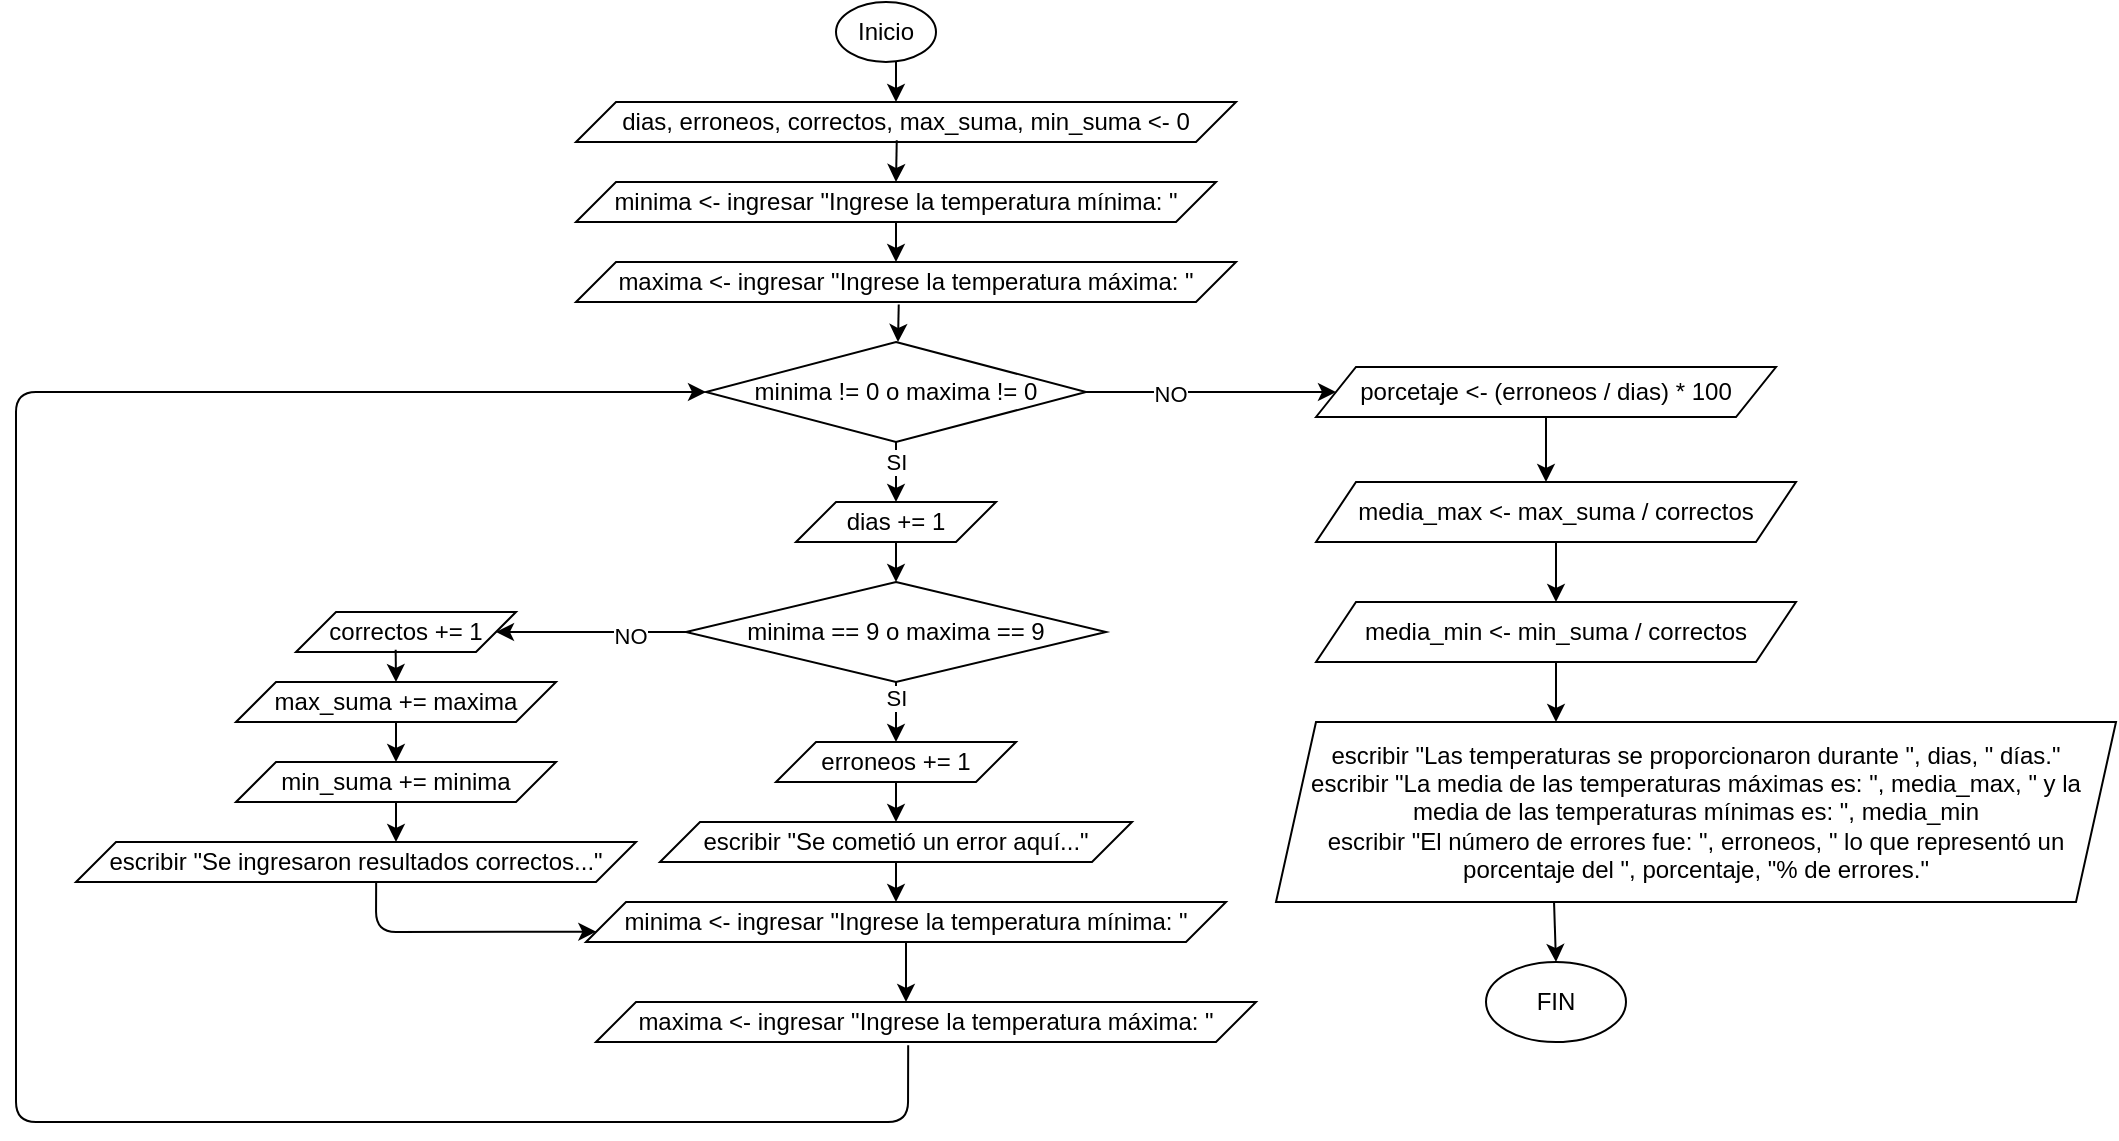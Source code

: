 <mxfile>
    <diagram id="a1dmw_Pb1TqB-Vwvdit2" name="Página-1">
        <mxGraphModel dx="1520" dy="389" grid="1" gridSize="10" guides="1" tooltips="1" connect="1" arrows="1" fold="1" page="1" pageScale="1" pageWidth="827" pageHeight="1169" math="0" shadow="0">
            <root>
                <mxCell id="0"/>
                <mxCell id="1" parent="0"/>
                <mxCell id="2" value="Inicio" style="ellipse;whiteSpace=wrap;html=1;" vertex="1" parent="1">
                    <mxGeometry x="370" y="160" width="50" height="30" as="geometry"/>
                </mxCell>
                <mxCell id="3" value="" style="endArrow=classic;html=1;exitX=0.6;exitY=1;exitDx=0;exitDy=0;exitPerimeter=0;" edge="1" parent="1" source="2">
                    <mxGeometry width="50" height="50" relative="1" as="geometry">
                        <mxPoint x="400" y="250" as="sourcePoint"/>
                        <mxPoint x="400" y="210" as="targetPoint"/>
                    </mxGeometry>
                </mxCell>
                <mxCell id="4" value="dias, erroneos, correctos, max_suma, min_suma &amp;lt;- 0" style="shape=parallelogram;perimeter=parallelogramPerimeter;whiteSpace=wrap;html=1;fixedSize=1;" vertex="1" parent="1">
                    <mxGeometry x="240" y="210" width="330" height="20" as="geometry"/>
                </mxCell>
                <mxCell id="5" value="" style="endArrow=classic;html=1;exitX=0.486;exitY=0.954;exitDx=0;exitDy=0;exitPerimeter=0;" edge="1" parent="1" source="4">
                    <mxGeometry width="50" height="50" relative="1" as="geometry">
                        <mxPoint x="410" y="340" as="sourcePoint"/>
                        <mxPoint x="400" y="250" as="targetPoint"/>
                    </mxGeometry>
                </mxCell>
                <mxCell id="6" value="minima &amp;lt;- ingresar &quot;Ingrese la temperatura mínima: &quot;" style="shape=parallelogram;perimeter=parallelogramPerimeter;whiteSpace=wrap;html=1;fixedSize=1;" vertex="1" parent="1">
                    <mxGeometry x="240" y="250" width="320" height="20" as="geometry"/>
                </mxCell>
                <mxCell id="7" value="" style="endArrow=classic;html=1;exitX=0.5;exitY=1;exitDx=0;exitDy=0;" edge="1" parent="1" source="6">
                    <mxGeometry width="50" height="50" relative="1" as="geometry">
                        <mxPoint x="410" y="330" as="sourcePoint"/>
                        <mxPoint x="400" y="290" as="targetPoint"/>
                    </mxGeometry>
                </mxCell>
                <mxCell id="8" value="maxima &amp;lt;- ingresar &quot;Ingrese la temperatura máxima: &quot;" style="shape=parallelogram;perimeter=parallelogramPerimeter;whiteSpace=wrap;html=1;fixedSize=1;" vertex="1" parent="1">
                    <mxGeometry x="240" y="290" width="330" height="20" as="geometry"/>
                </mxCell>
                <mxCell id="9" value="" style="endArrow=classic;html=1;exitX=0.489;exitY=1.062;exitDx=0;exitDy=0;exitPerimeter=0;" edge="1" parent="1" source="8">
                    <mxGeometry width="50" height="50" relative="1" as="geometry">
                        <mxPoint x="410" y="410" as="sourcePoint"/>
                        <mxPoint x="401" y="330" as="targetPoint"/>
                    </mxGeometry>
                </mxCell>
                <mxCell id="10" value="minima != 0 o maxima != 0" style="rhombus;whiteSpace=wrap;html=1;" vertex="1" parent="1">
                    <mxGeometry x="305" y="330" width="190" height="50" as="geometry"/>
                </mxCell>
                <mxCell id="11" value="" style="endArrow=classic;html=1;exitX=0.5;exitY=1;exitDx=0;exitDy=0;" edge="1" parent="1" source="10">
                    <mxGeometry width="50" height="50" relative="1" as="geometry">
                        <mxPoint x="410" y="450" as="sourcePoint"/>
                        <mxPoint x="400" y="410" as="targetPoint"/>
                    </mxGeometry>
                </mxCell>
                <mxCell id="12" value="SI" style="edgeLabel;html=1;align=center;verticalAlign=middle;resizable=0;points=[];" vertex="1" connectable="0" parent="11">
                    <mxGeometry x="-0.365" relative="1" as="geometry">
                        <mxPoint as="offset"/>
                    </mxGeometry>
                </mxCell>
                <mxCell id="13" value="dias += 1" style="shape=parallelogram;perimeter=parallelogramPerimeter;whiteSpace=wrap;html=1;fixedSize=1;" vertex="1" parent="1">
                    <mxGeometry x="350" y="410" width="100" height="20" as="geometry"/>
                </mxCell>
                <mxCell id="14" value="" style="endArrow=classic;html=1;exitX=0.5;exitY=1;exitDx=0;exitDy=0;" edge="1" parent="1" source="13">
                    <mxGeometry width="50" height="50" relative="1" as="geometry">
                        <mxPoint x="380" y="510" as="sourcePoint"/>
                        <mxPoint x="400" y="450" as="targetPoint"/>
                    </mxGeometry>
                </mxCell>
                <mxCell id="15" value="minima == 9 o maxima == 9" style="rhombus;whiteSpace=wrap;html=1;" vertex="1" parent="1">
                    <mxGeometry x="295" y="450" width="210" height="50" as="geometry"/>
                </mxCell>
                <mxCell id="16" value="" style="endArrow=classic;html=1;exitX=0.5;exitY=1;exitDx=0;exitDy=0;" edge="1" parent="1" source="15">
                    <mxGeometry width="50" height="50" relative="1" as="geometry">
                        <mxPoint x="370" y="610" as="sourcePoint"/>
                        <mxPoint x="400" y="530" as="targetPoint"/>
                    </mxGeometry>
                </mxCell>
                <mxCell id="17" value="SI" style="edgeLabel;html=1;align=center;verticalAlign=middle;resizable=0;points=[];" vertex="1" connectable="0" parent="16">
                    <mxGeometry x="-0.474" relative="1" as="geometry">
                        <mxPoint as="offset"/>
                    </mxGeometry>
                </mxCell>
                <mxCell id="18" value="erroneos += 1" style="shape=parallelogram;perimeter=parallelogramPerimeter;whiteSpace=wrap;html=1;fixedSize=1;" vertex="1" parent="1">
                    <mxGeometry x="340" y="530" width="120" height="20" as="geometry"/>
                </mxCell>
                <mxCell id="19" value="" style="endArrow=classic;html=1;exitX=0.5;exitY=1;exitDx=0;exitDy=0;" edge="1" parent="1" source="18">
                    <mxGeometry width="50" height="50" relative="1" as="geometry">
                        <mxPoint x="390" y="650" as="sourcePoint"/>
                        <mxPoint x="400" y="570" as="targetPoint"/>
                    </mxGeometry>
                </mxCell>
                <mxCell id="20" value="escribir &quot;Se cometió un error aquí...&quot;" style="shape=parallelogram;perimeter=parallelogramPerimeter;whiteSpace=wrap;html=1;fixedSize=1;" vertex="1" parent="1">
                    <mxGeometry x="282" y="570" width="236" height="20" as="geometry"/>
                </mxCell>
                <mxCell id="21" value="" style="endArrow=classic;html=1;exitX=0;exitY=0.5;exitDx=0;exitDy=0;" edge="1" parent="1" source="15">
                    <mxGeometry width="50" height="50" relative="1" as="geometry">
                        <mxPoint x="300" y="540" as="sourcePoint"/>
                        <mxPoint x="200" y="475" as="targetPoint"/>
                    </mxGeometry>
                </mxCell>
                <mxCell id="22" value="NO" style="edgeLabel;html=1;align=center;verticalAlign=middle;resizable=0;points=[];" vertex="1" connectable="0" parent="21">
                    <mxGeometry x="-0.405" y="2" relative="1" as="geometry">
                        <mxPoint as="offset"/>
                    </mxGeometry>
                </mxCell>
                <mxCell id="23" value="correctos += 1" style="shape=parallelogram;perimeter=parallelogramPerimeter;whiteSpace=wrap;html=1;fixedSize=1;" vertex="1" parent="1">
                    <mxGeometry x="100" y="465" width="110" height="20" as="geometry"/>
                </mxCell>
                <mxCell id="24" value="" style="endArrow=classic;html=1;exitX=0.453;exitY=0.941;exitDx=0;exitDy=0;exitPerimeter=0;" edge="1" parent="1" source="23">
                    <mxGeometry width="50" height="50" relative="1" as="geometry">
                        <mxPoint x="240" y="580" as="sourcePoint"/>
                        <mxPoint x="150" y="500" as="targetPoint"/>
                    </mxGeometry>
                </mxCell>
                <mxCell id="25" value="max_suma += maxima" style="shape=parallelogram;perimeter=parallelogramPerimeter;whiteSpace=wrap;html=1;fixedSize=1;" vertex="1" parent="1">
                    <mxGeometry x="70" y="500" width="160" height="20" as="geometry"/>
                </mxCell>
                <mxCell id="26" value="" style="endArrow=classic;html=1;exitX=0.5;exitY=1;exitDx=0;exitDy=0;" edge="1" parent="1" source="25">
                    <mxGeometry width="50" height="50" relative="1" as="geometry">
                        <mxPoint x="240" y="580" as="sourcePoint"/>
                        <mxPoint x="150" y="540" as="targetPoint"/>
                    </mxGeometry>
                </mxCell>
                <mxCell id="27" value="min_suma += minima" style="shape=parallelogram;perimeter=parallelogramPerimeter;whiteSpace=wrap;html=1;fixedSize=1;" vertex="1" parent="1">
                    <mxGeometry x="70" y="540" width="160" height="20" as="geometry"/>
                </mxCell>
                <mxCell id="28" value="" style="endArrow=classic;html=1;exitX=0.5;exitY=1;exitDx=0;exitDy=0;" edge="1" parent="1" source="27">
                    <mxGeometry width="50" height="50" relative="1" as="geometry">
                        <mxPoint x="240" y="640" as="sourcePoint"/>
                        <mxPoint x="150" y="580" as="targetPoint"/>
                    </mxGeometry>
                </mxCell>
                <mxCell id="29" value="escribir &quot;Se ingresaron resultados correctos...&quot;" style="shape=parallelogram;perimeter=parallelogramPerimeter;whiteSpace=wrap;html=1;fixedSize=1;" vertex="1" parent="1">
                    <mxGeometry x="-10" y="580" width="280" height="20" as="geometry"/>
                </mxCell>
                <mxCell id="30" value="" style="endArrow=classic;html=1;exitX=0.5;exitY=1;exitDx=0;exitDy=0;" edge="1" parent="1" source="20">
                    <mxGeometry width="50" height="50" relative="1" as="geometry">
                        <mxPoint x="210" y="690" as="sourcePoint"/>
                        <mxPoint x="400" y="610" as="targetPoint"/>
                    </mxGeometry>
                </mxCell>
                <mxCell id="31" value="minima &amp;lt;- ingresar &quot;Ingrese la temperatura mínima: &quot;" style="shape=parallelogram;perimeter=parallelogramPerimeter;whiteSpace=wrap;html=1;fixedSize=1;" vertex="1" parent="1">
                    <mxGeometry x="245" y="610" width="320" height="20" as="geometry"/>
                </mxCell>
                <mxCell id="32" value="" style="endArrow=classic;html=1;exitX=0.5;exitY=1;exitDx=0;exitDy=0;" edge="1" parent="1" source="31">
                    <mxGeometry width="50" height="50" relative="1" as="geometry">
                        <mxPoint x="130" y="470" as="sourcePoint"/>
                        <mxPoint x="405" y="660" as="targetPoint"/>
                    </mxGeometry>
                </mxCell>
                <mxCell id="33" value="maxima &amp;lt;- ingresar &quot;Ingrese la temperatura máxima: &quot;" style="shape=parallelogram;perimeter=parallelogramPerimeter;whiteSpace=wrap;html=1;fixedSize=1;" vertex="1" parent="1">
                    <mxGeometry x="250" y="660" width="330" height="20" as="geometry"/>
                </mxCell>
                <mxCell id="34" value="" style="endArrow=classic;html=1;exitX=0.536;exitY=1;exitDx=0;exitDy=0;exitPerimeter=0;entryX=0;entryY=0.75;entryDx=0;entryDy=0;" edge="1" parent="1" source="29" target="31">
                    <mxGeometry width="50" height="50" relative="1" as="geometry">
                        <mxPoint x="130" y="620" as="sourcePoint"/>
                        <mxPoint x="180" y="570" as="targetPoint"/>
                        <Array as="points">
                            <mxPoint x="140" y="625"/>
                        </Array>
                    </mxGeometry>
                </mxCell>
                <mxCell id="35" value="" style="endArrow=classic;html=1;exitX=0.473;exitY=1.083;exitDx=0;exitDy=0;exitPerimeter=0;entryX=0;entryY=0.5;entryDx=0;entryDy=0;" edge="1" parent="1" source="33" target="10">
                    <mxGeometry width="50" height="50" relative="1" as="geometry">
                        <mxPoint x="300" y="600" as="sourcePoint"/>
                        <mxPoint x="350" y="550" as="targetPoint"/>
                        <Array as="points">
                            <mxPoint x="406" y="720"/>
                            <mxPoint x="-40" y="720"/>
                            <mxPoint x="-40" y="355"/>
                        </Array>
                    </mxGeometry>
                </mxCell>
                <mxCell id="36" value="" style="endArrow=classic;html=1;exitX=1;exitY=0.5;exitDx=0;exitDy=0;" edge="1" parent="1" source="10">
                    <mxGeometry width="50" height="50" relative="1" as="geometry">
                        <mxPoint x="400" y="460" as="sourcePoint"/>
                        <mxPoint x="620" y="355" as="targetPoint"/>
                    </mxGeometry>
                </mxCell>
                <mxCell id="37" value="NO" style="edgeLabel;html=1;align=center;verticalAlign=middle;resizable=0;points=[];" vertex="1" connectable="0" parent="36">
                    <mxGeometry x="-0.338" y="-1" relative="1" as="geometry">
                        <mxPoint as="offset"/>
                    </mxGeometry>
                </mxCell>
                <mxCell id="38" value="porcetaje &amp;lt;- (erroneos / dias) * 100" style="shape=parallelogram;perimeter=parallelogramPerimeter;whiteSpace=wrap;html=1;fixedSize=1;" vertex="1" parent="1">
                    <mxGeometry x="610" y="342.5" width="230" height="25" as="geometry"/>
                </mxCell>
                <mxCell id="39" value="" style="endArrow=classic;html=1;exitX=0.5;exitY=1;exitDx=0;exitDy=0;" edge="1" parent="1" source="38">
                    <mxGeometry width="50" height="50" relative="1" as="geometry">
                        <mxPoint x="450" y="590" as="sourcePoint"/>
                        <mxPoint x="725" y="400" as="targetPoint"/>
                    </mxGeometry>
                </mxCell>
                <mxCell id="40" value="media_max &amp;lt;- max_suma / correctos" style="shape=parallelogram;perimeter=parallelogramPerimeter;whiteSpace=wrap;html=1;fixedSize=1;" vertex="1" parent="1">
                    <mxGeometry x="610" y="400" width="240" height="30" as="geometry"/>
                </mxCell>
                <mxCell id="41" value="" style="endArrow=classic;html=1;exitX=0.5;exitY=1;exitDx=0;exitDy=0;" edge="1" parent="1" source="40">
                    <mxGeometry width="50" height="50" relative="1" as="geometry">
                        <mxPoint x="450" y="590" as="sourcePoint"/>
                        <mxPoint x="730" y="460" as="targetPoint"/>
                    </mxGeometry>
                </mxCell>
                <mxCell id="42" value="media_min &amp;lt;- min_suma / correctos" style="shape=parallelogram;perimeter=parallelogramPerimeter;whiteSpace=wrap;html=1;fixedSize=1;" vertex="1" parent="1">
                    <mxGeometry x="610" y="460" width="240" height="30" as="geometry"/>
                </mxCell>
                <mxCell id="43" value="" style="endArrow=classic;html=1;exitX=0.5;exitY=1;exitDx=0;exitDy=0;" edge="1" parent="1" source="42">
                    <mxGeometry width="50" height="50" relative="1" as="geometry">
                        <mxPoint x="450" y="670" as="sourcePoint"/>
                        <mxPoint x="730" y="520" as="targetPoint"/>
                    </mxGeometry>
                </mxCell>
                <mxCell id="44" value="escribir &quot;Las temperaturas se proporcionaron durante &quot;, dias, &quot; días.&quot;&lt;br&gt;escribir &quot;La media de las temperaturas máximas es: &quot;, media_max, &quot; y la media de las temperaturas mínimas es: &quot;, media_min&lt;br&gt;escribir &quot;El número de errores fue: &quot;, erroneos, &quot; lo que representó un porcentaje del &quot;, porcentaje, &quot;% de errores.&quot;" style="shape=parallelogram;perimeter=parallelogramPerimeter;whiteSpace=wrap;html=1;fixedSize=1;" vertex="1" parent="1">
                    <mxGeometry x="590" y="520" width="420" height="90" as="geometry"/>
                </mxCell>
                <mxCell id="45" value="" style="endArrow=classic;html=1;exitX=0.331;exitY=1.002;exitDx=0;exitDy=0;exitPerimeter=0;" edge="1" parent="1" source="44">
                    <mxGeometry width="50" height="50" relative="1" as="geometry">
                        <mxPoint x="860" y="620" as="sourcePoint"/>
                        <mxPoint x="730" y="640" as="targetPoint"/>
                    </mxGeometry>
                </mxCell>
                <mxCell id="46" value="FIN" style="ellipse;whiteSpace=wrap;html=1;" vertex="1" parent="1">
                    <mxGeometry x="695" y="640" width="70" height="40" as="geometry"/>
                </mxCell>
            </root>
        </mxGraphModel>
    </diagram>
</mxfile>